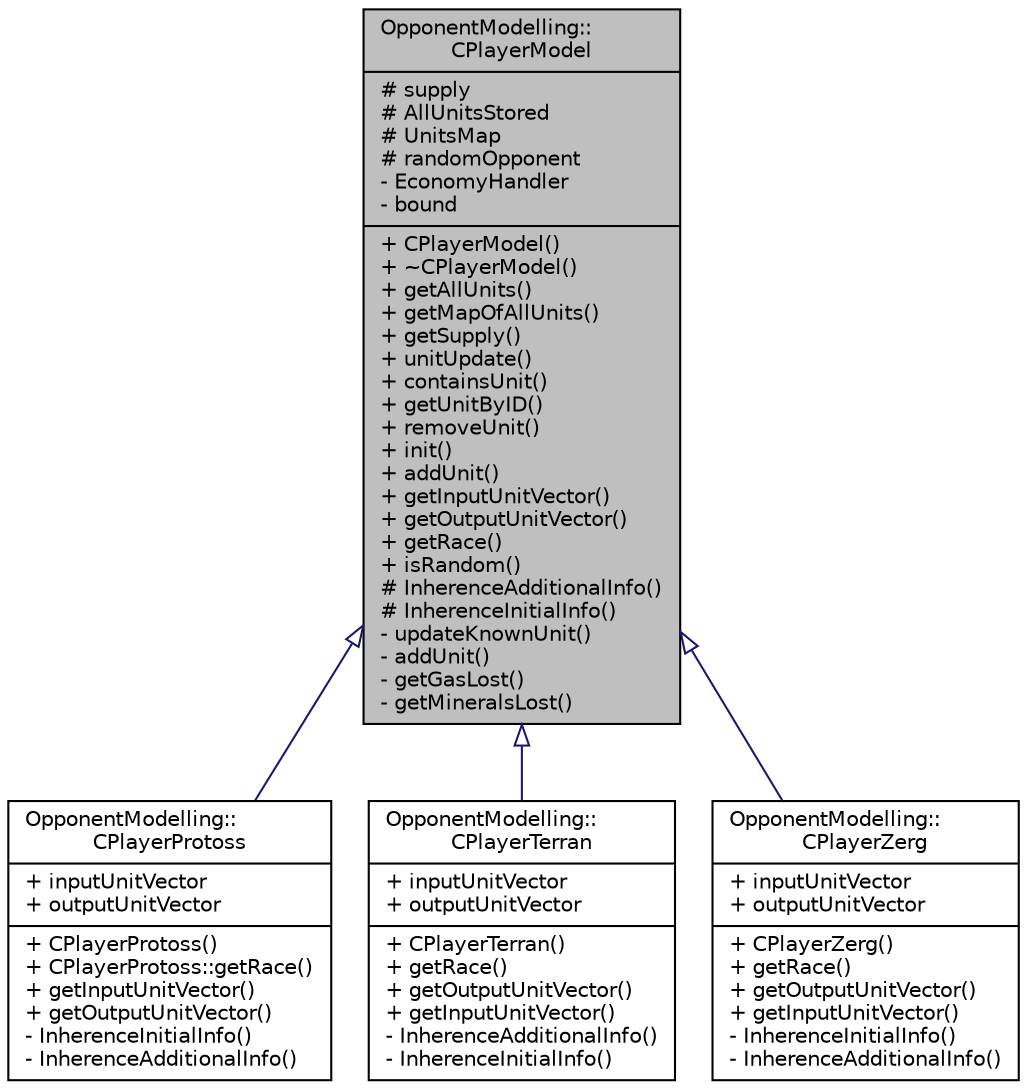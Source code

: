 digraph "OpponentModelling::CPlayerModel"
{
  edge [fontname="Helvetica",fontsize="10",labelfontname="Helvetica",labelfontsize="10"];
  node [fontname="Helvetica",fontsize="10",shape=record];
  Node0 [label="{OpponentModelling::\lCPlayerModel\n|# supply\l# AllUnitsStored\l# UnitsMap\l# randomOpponent\l- EconomyHandler\l- bound\l|+ CPlayerModel()\l+ ~CPlayerModel()\l+ getAllUnits()\l+ getMapOfAllUnits()\l+ getSupply()\l+ unitUpdate()\l+ containsUnit()\l+ getUnitByID()\l+ removeUnit()\l+ init()\l+ addUnit()\l+ getInputUnitVector()\l+ getOutputUnitVector()\l+ getRace()\l+ isRandom()\l# InherenceAdditionalInfo()\l# InherenceInitialInfo()\l- updateKnownUnit()\l- addUnit()\l- getGasLost()\l- getMineralsLost()\l}",height=0.2,width=0.4,color="black", fillcolor="grey75", style="filled", fontcolor="black"];
  Node0 -> Node1 [dir="back",color="midnightblue",fontsize="10",style="solid",arrowtail="onormal",fontname="Helvetica"];
  Node1 [label="{OpponentModelling::\lCPlayerProtoss\n|+ inputUnitVector\l+ outputUnitVector\l|+ CPlayerProtoss()\l+ CPlayerProtoss::getRace()\l+ getInputUnitVector()\l+ getOutputUnitVector()\l- InherenceInitialInfo()\l- InherenceAdditionalInfo()\l}",height=0.2,width=0.4,color="black", fillcolor="white", style="filled",URL="$classOpponentModelling_1_1CPlayerProtoss.html",tooltip="Class representing model of a protoss player. "];
  Node0 -> Node2 [dir="back",color="midnightblue",fontsize="10",style="solid",arrowtail="onormal",fontname="Helvetica"];
  Node2 [label="{OpponentModelling::\lCPlayerTerran\n|+ inputUnitVector\l+ outputUnitVector\l|+ CPlayerTerran()\l+ getRace()\l+ getOutputUnitVector()\l+ getInputUnitVector()\l- InherenceAdditionalInfo()\l- InherenceInitialInfo()\l}",height=0.2,width=0.4,color="black", fillcolor="white", style="filled",URL="$classOpponentModelling_1_1CPlayerTerran.html",tooltip="Class representing model of a terran player. "];
  Node0 -> Node3 [dir="back",color="midnightblue",fontsize="10",style="solid",arrowtail="onormal",fontname="Helvetica"];
  Node3 [label="{OpponentModelling::\lCPlayerZerg\n|+ inputUnitVector\l+ outputUnitVector\l|+ CPlayerZerg()\l+ getRace()\l+ getOutputUnitVector()\l+ getInputUnitVector()\l- InherenceInitialInfo()\l- InherenceAdditionalInfo()\l}",height=0.2,width=0.4,color="black", fillcolor="white", style="filled",URL="$classOpponentModelling_1_1CPlayerZerg.html",tooltip="Class representing model of a zerg player. "];
}
